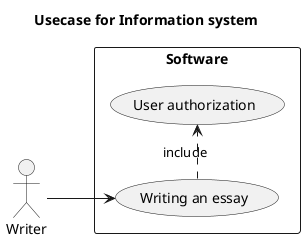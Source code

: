 @startuml

title Usecase for Information system

left to right direction

actor Writer

rectangle Software {

    usecase (User authorization)
    usecase (Writing an essay)

   (Writing an essay) .> (User authorization) : include

   Writer --> (Writing an essay)
}

@enduml
